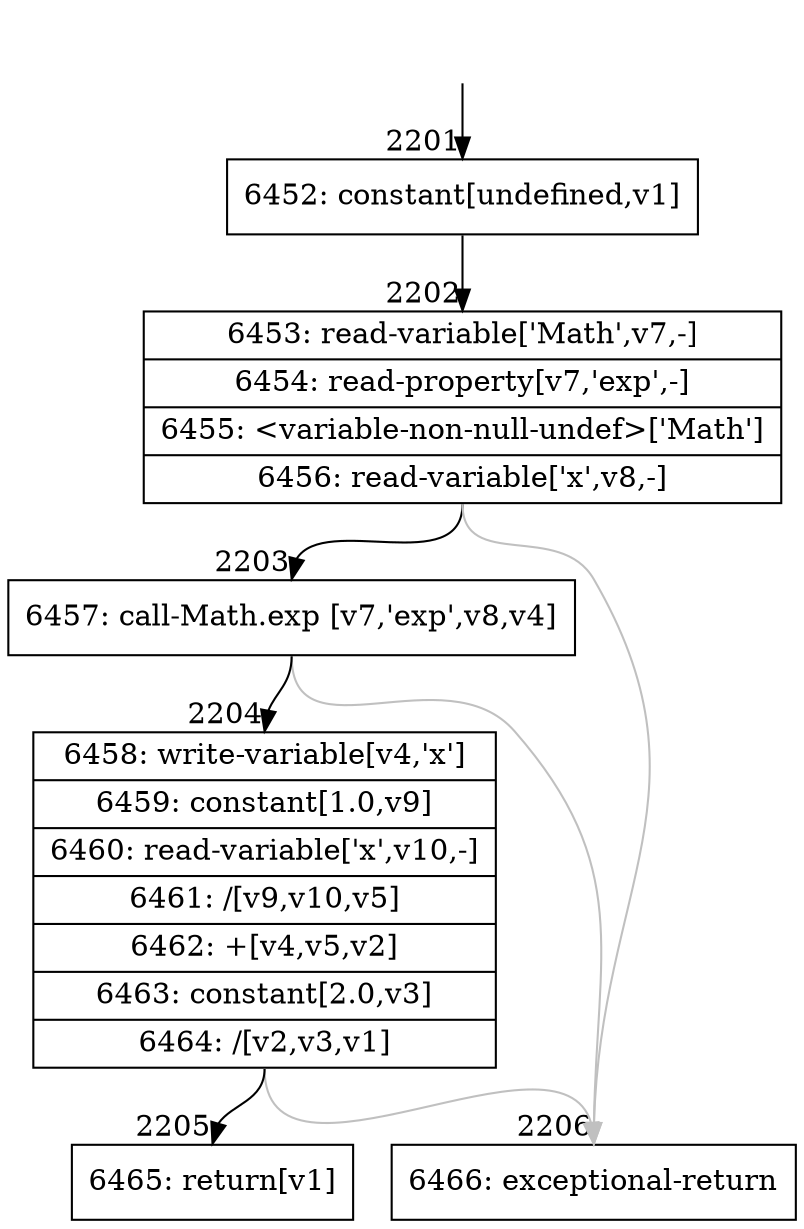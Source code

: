 digraph {
rankdir="TD"
BB_entry211[shape=none,label=""];
BB_entry211 -> BB2201 [tailport=s, headport=n, headlabel="    2201"]
BB2201 [shape=record label="{6452: constant[undefined,v1]}" ] 
BB2201 -> BB2202 [tailport=s, headport=n, headlabel="      2202"]
BB2202 [shape=record label="{6453: read-variable['Math',v7,-]|6454: read-property[v7,'exp',-]|6455: \<variable-non-null-undef\>['Math']|6456: read-variable['x',v8,-]}" ] 
BB2202 -> BB2203 [tailport=s, headport=n, headlabel="      2203"]
BB2202 -> BB2206 [tailport=s, headport=n, color=gray, headlabel="      2206"]
BB2203 [shape=record label="{6457: call-Math.exp [v7,'exp',v8,v4]}" ] 
BB2203 -> BB2204 [tailport=s, headport=n, headlabel="      2204"]
BB2203 -> BB2206 [tailport=s, headport=n, color=gray]
BB2204 [shape=record label="{6458: write-variable[v4,'x']|6459: constant[1.0,v9]|6460: read-variable['x',v10,-]|6461: /[v9,v10,v5]|6462: +[v4,v5,v2]|6463: constant[2.0,v3]|6464: /[v2,v3,v1]}" ] 
BB2204 -> BB2205 [tailport=s, headport=n, headlabel="      2205"]
BB2204 -> BB2206 [tailport=s, headport=n, color=gray]
BB2205 [shape=record label="{6465: return[v1]}" ] 
BB2206 [shape=record label="{6466: exceptional-return}" ] 
//#$~ 1278
}
